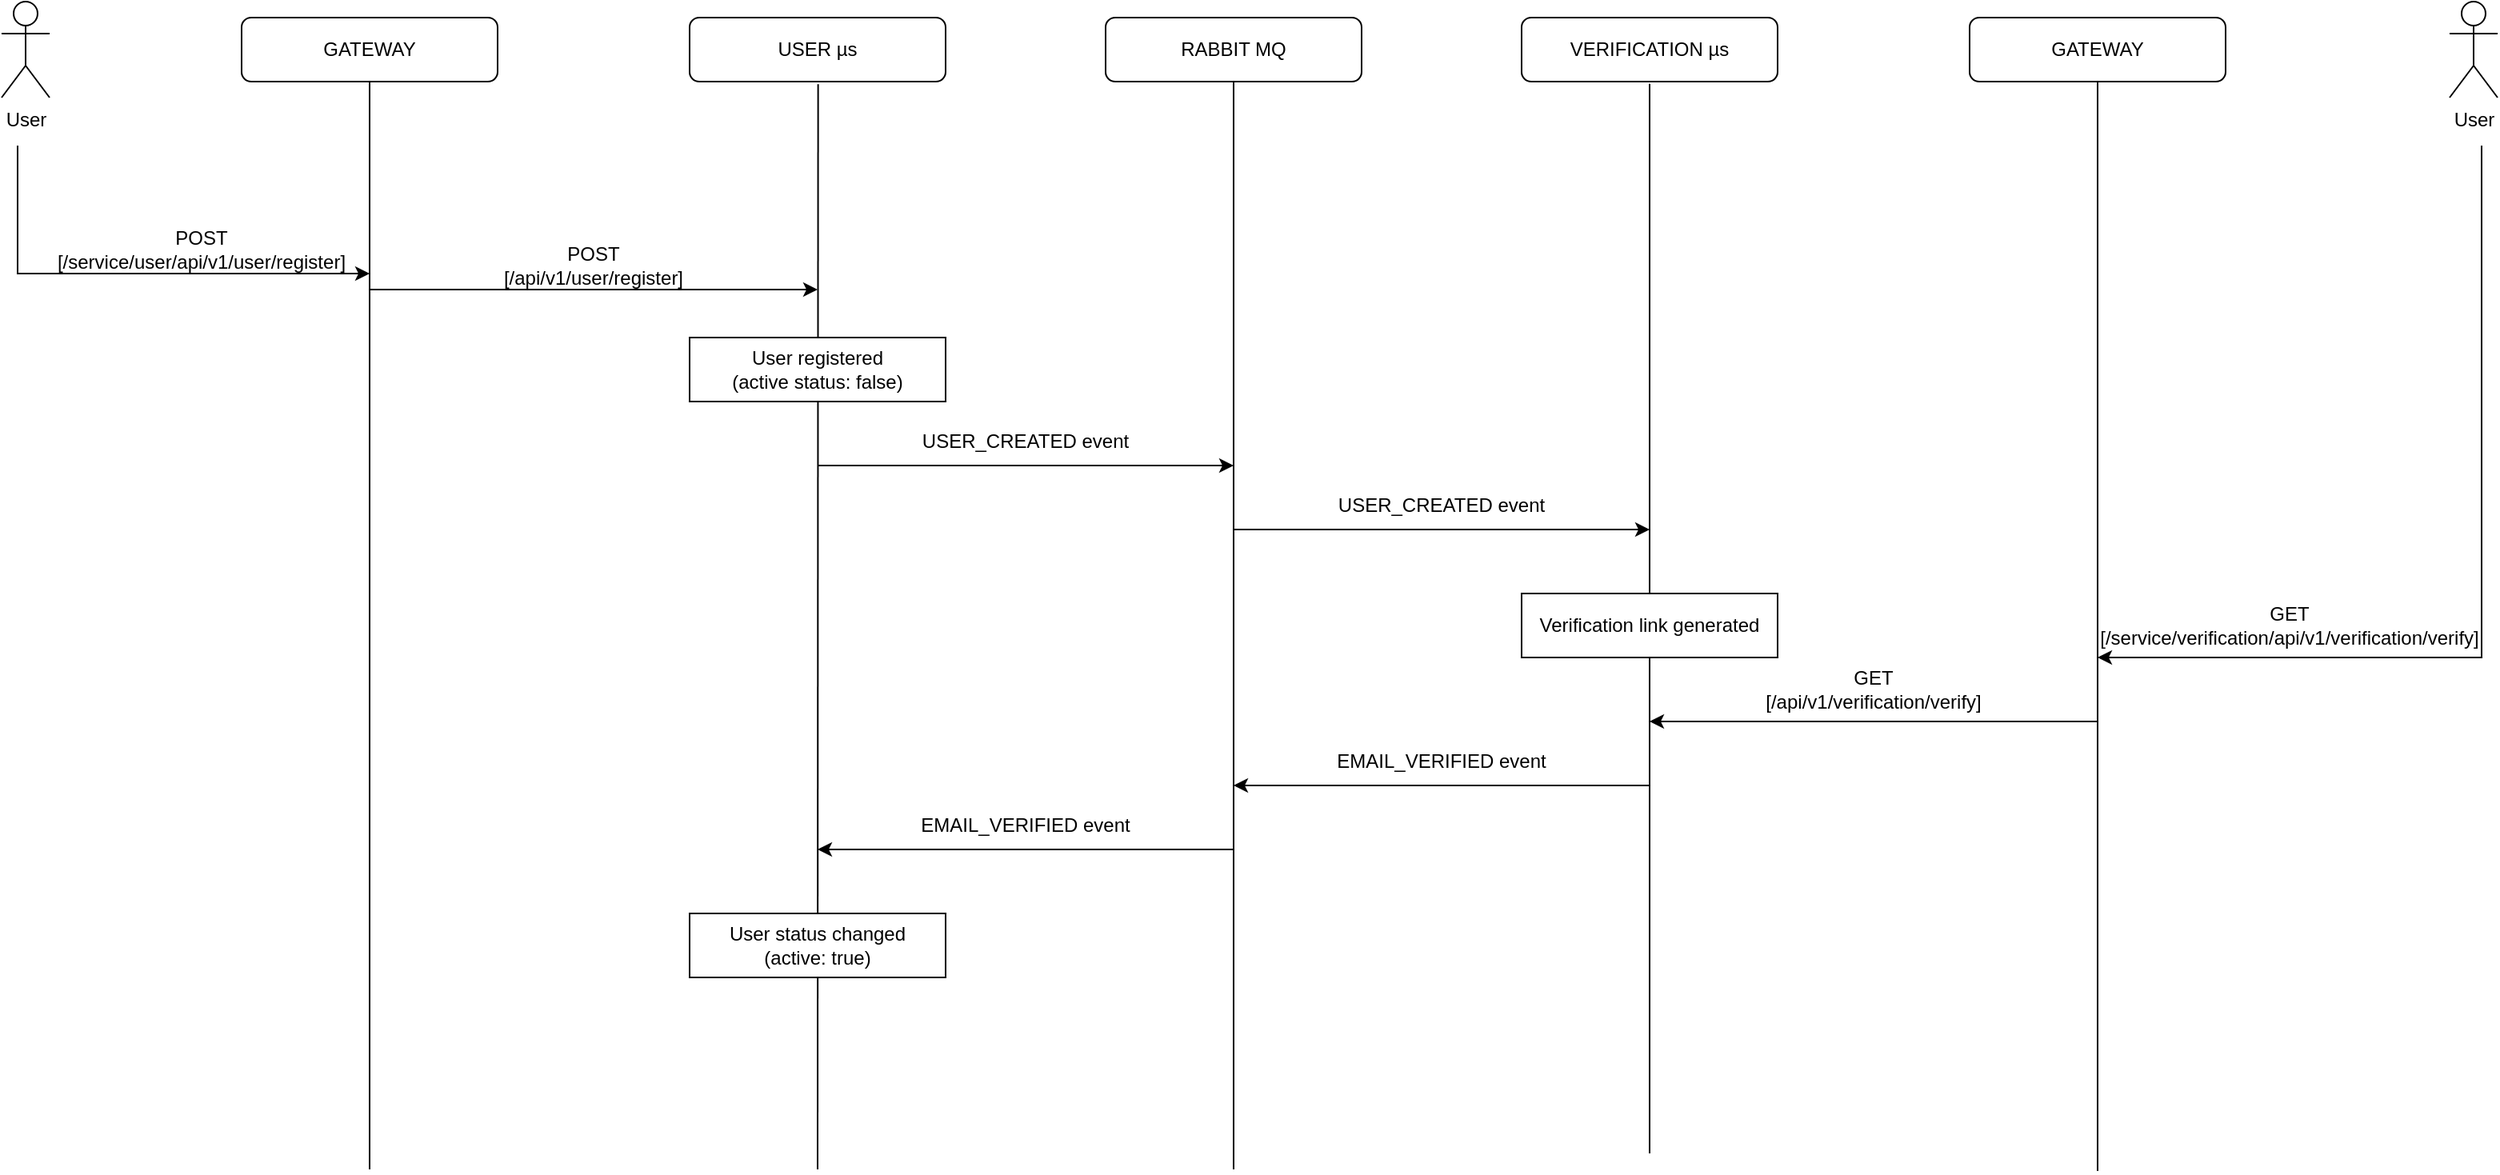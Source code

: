 <mxfile version="20.8.10" type="device"><diagram name="Page-1" id="HFI19iB-Iv91yGhq2qC2"><mxGraphModel dx="2868" dy="1532" grid="1" gridSize="10" guides="1" tooltips="1" connect="1" arrows="1" fold="1" page="1" pageScale="1" pageWidth="1654" pageHeight="1169" math="0" shadow="0"><root><mxCell id="0"/><mxCell id="1" parent="0"/><mxCell id="KnpvO9-KVltA8S0Vdbwx-4" value="" style="rounded=1;whiteSpace=wrap;html=1;" parent="1" vertex="1"><mxGeometry x="480" y="40" width="160" height="40" as="geometry"/></mxCell><mxCell id="KnpvO9-KVltA8S0Vdbwx-5" value="" style="rounded=1;whiteSpace=wrap;html=1;" parent="1" vertex="1"><mxGeometry x="740" y="40" width="160" height="40" as="geometry"/></mxCell><mxCell id="KnpvO9-KVltA8S0Vdbwx-6" value="" style="rounded=1;whiteSpace=wrap;html=1;" parent="1" vertex="1"><mxGeometry x="1000" y="40" width="160" height="40" as="geometry"/></mxCell><mxCell id="KnpvO9-KVltA8S0Vdbwx-9" value="&lt;div&gt;User&lt;/div&gt;" style="shape=umlActor;verticalLabelPosition=bottom;verticalAlign=top;html=1;outlineConnect=0;" parent="1" vertex="1"><mxGeometry x="50" y="30" width="30" height="60" as="geometry"/></mxCell><mxCell id="KnpvO9-KVltA8S0Vdbwx-10" value="&lt;div&gt;User&lt;/div&gt;" style="shape=umlActor;verticalLabelPosition=bottom;verticalAlign=top;html=1;outlineConnect=0;" parent="1" vertex="1"><mxGeometry x="1580" y="30" width="30" height="60" as="geometry"/></mxCell><mxCell id="KnpvO9-KVltA8S0Vdbwx-11" value="USER µs" style="text;html=1;strokeColor=none;fillColor=none;align=center;verticalAlign=middle;whiteSpace=wrap;rounded=0;" parent="1" vertex="1"><mxGeometry x="480" y="45" width="160" height="30" as="geometry"/></mxCell><mxCell id="KnpvO9-KVltA8S0Vdbwx-12" value="RABBIT MQ" style="text;html=1;strokeColor=none;fillColor=none;align=center;verticalAlign=middle;whiteSpace=wrap;rounded=0;" parent="1" vertex="1"><mxGeometry x="740" y="47.5" width="160" height="25" as="geometry"/></mxCell><mxCell id="KnpvO9-KVltA8S0Vdbwx-13" value="&lt;div&gt;VERIFICATION µs&lt;br&gt;&lt;/div&gt;" style="text;html=1;strokeColor=none;fillColor=none;align=center;verticalAlign=middle;whiteSpace=wrap;rounded=0;" parent="1" vertex="1"><mxGeometry x="1000" y="45" width="160" height="30" as="geometry"/></mxCell><mxCell id="KnpvO9-KVltA8S0Vdbwx-14" value="" style="endArrow=none;html=1;rounded=0;entryX=0.502;entryY=1.04;entryDx=0;entryDy=0;entryPerimeter=0;" parent="1" target="KnpvO9-KVltA8S0Vdbwx-4" edge="1"><mxGeometry width="50" height="50" relative="1" as="geometry"><mxPoint x="560" y="760" as="sourcePoint"/><mxPoint x="520" y="90" as="targetPoint"/></mxGeometry></mxCell><mxCell id="KnpvO9-KVltA8S0Vdbwx-15" value="" style="endArrow=none;html=1;rounded=0;entryX=0.5;entryY=1;entryDx=0;entryDy=0;" parent="1" target="KnpvO9-KVltA8S0Vdbwx-5" edge="1"><mxGeometry width="50" height="50" relative="1" as="geometry"><mxPoint x="820" y="760" as="sourcePoint"/><mxPoint x="810" y="100" as="targetPoint"/></mxGeometry></mxCell><mxCell id="KnpvO9-KVltA8S0Vdbwx-16" value="" style="endArrow=none;html=1;rounded=0;entryX=0.5;entryY=1.035;entryDx=0;entryDy=0;entryPerimeter=0;" parent="1" target="KnpvO9-KVltA8S0Vdbwx-6" edge="1"><mxGeometry width="50" height="50" relative="1" as="geometry"><mxPoint x="1080" y="750" as="sourcePoint"/><mxPoint x="1120" y="90" as="targetPoint"/></mxGeometry></mxCell><mxCell id="KnpvO9-KVltA8S0Vdbwx-20" value="" style="endArrow=classic;html=1;rounded=0;" parent="1" edge="1"><mxGeometry width="50" height="50" relative="1" as="geometry"><mxPoint x="60" y="120" as="sourcePoint"/><mxPoint x="280" y="200" as="targetPoint"/><Array as="points"><mxPoint x="60" y="200"/></Array></mxGeometry></mxCell><mxCell id="KnpvO9-KVltA8S0Vdbwx-21" value="&lt;div&gt;POST &lt;br&gt;&lt;/div&gt;&lt;div&gt;[/service/user/api/v1/user/register]&lt;/div&gt;" style="text;html=1;strokeColor=none;fillColor=none;align=center;verticalAlign=middle;whiteSpace=wrap;rounded=0;" parent="1" vertex="1"><mxGeometry x="70" y="170" width="210" height="30" as="geometry"/></mxCell><mxCell id="KnpvO9-KVltA8S0Vdbwx-22" value="" style="rounded=0;whiteSpace=wrap;html=1;" parent="1" vertex="1"><mxGeometry x="480" y="240" width="160" height="40" as="geometry"/></mxCell><mxCell id="KnpvO9-KVltA8S0Vdbwx-23" value="&lt;div&gt;User registered &lt;br&gt;&lt;/div&gt;&lt;div&gt;(active status: false)&lt;/div&gt;" style="text;html=1;strokeColor=none;fillColor=none;align=center;verticalAlign=middle;whiteSpace=wrap;rounded=0;" parent="1" vertex="1"><mxGeometry x="480" y="245" width="160" height="30" as="geometry"/></mxCell><mxCell id="KnpvO9-KVltA8S0Vdbwx-24" value="" style="endArrow=classic;html=1;rounded=0;entryX=1;entryY=1;entryDx=0;entryDy=0;exitX=0;exitY=1;exitDx=0;exitDy=0;" parent="1" target="KnpvO9-KVltA8S0Vdbwx-25" edge="1" source="KnpvO9-KVltA8S0Vdbwx-25"><mxGeometry width="50" height="50" relative="1" as="geometry"><mxPoint x="520" y="320" as="sourcePoint"/><mxPoint x="830" y="320" as="targetPoint"/></mxGeometry></mxCell><mxCell id="KnpvO9-KVltA8S0Vdbwx-25" value="USER_CREATED event" style="text;html=1;strokeColor=none;fillColor=none;align=center;verticalAlign=middle;whiteSpace=wrap;rounded=0;" parent="1" vertex="1"><mxGeometry x="560" y="290" width="260" height="30" as="geometry"/></mxCell><mxCell id="KnpvO9-KVltA8S0Vdbwx-26" value="USER_CREATED event" style="text;html=1;strokeColor=none;fillColor=none;align=center;verticalAlign=middle;whiteSpace=wrap;rounded=0;" parent="1" vertex="1"><mxGeometry x="820" y="330" width="260" height="30" as="geometry"/></mxCell><mxCell id="KnpvO9-KVltA8S0Vdbwx-28" value="" style="endArrow=classic;html=1;rounded=0;" parent="1" edge="1"><mxGeometry width="50" height="50" relative="1" as="geometry"><mxPoint x="820" y="360" as="sourcePoint"/><mxPoint x="1080" y="360" as="targetPoint"/></mxGeometry></mxCell><mxCell id="KnpvO9-KVltA8S0Vdbwx-29" value="" style="rounded=0;whiteSpace=wrap;html=1;" parent="1" vertex="1"><mxGeometry x="1000" y="400" width="160" height="40" as="geometry"/></mxCell><mxCell id="KnpvO9-KVltA8S0Vdbwx-30" value="Verification link generated" style="text;html=1;strokeColor=none;fillColor=none;align=center;verticalAlign=middle;whiteSpace=wrap;rounded=0;" parent="1" vertex="1"><mxGeometry x="1000" y="405" width="160" height="30" as="geometry"/></mxCell><mxCell id="KnpvO9-KVltA8S0Vdbwx-31" value="" style="endArrow=classic;html=1;rounded=0;" parent="1" edge="1"><mxGeometry width="50" height="50" relative="1" as="geometry"><mxPoint x="1600" y="120" as="sourcePoint"/><mxPoint x="1360" y="440" as="targetPoint"/><Array as="points"><mxPoint x="1600" y="440"/></Array></mxGeometry></mxCell><mxCell id="KnpvO9-KVltA8S0Vdbwx-32" value="&lt;div&gt;GET &lt;br&gt;&lt;/div&gt;&lt;div&gt;[/service/verification/api/v1/verification/verify]&lt;/div&gt;" style="text;html=1;strokeColor=none;fillColor=none;align=center;verticalAlign=middle;whiteSpace=wrap;rounded=0;" parent="1" vertex="1"><mxGeometry x="1360" y="400" width="240" height="40" as="geometry"/></mxCell><mxCell id="KnpvO9-KVltA8S0Vdbwx-33" value="" style="endArrow=classic;html=1;rounded=0;exitX=1;exitY=1;exitDx=0;exitDy=0;" parent="1" edge="1" source="KnpvO9-KVltA8S0Vdbwx-34"><mxGeometry width="50" height="50" relative="1" as="geometry"><mxPoint x="1120" y="520" as="sourcePoint"/><mxPoint x="820" y="520" as="targetPoint"/></mxGeometry></mxCell><mxCell id="KnpvO9-KVltA8S0Vdbwx-34" value="EMAIL_VERIFIED event" style="text;html=1;strokeColor=none;fillColor=none;align=center;verticalAlign=middle;whiteSpace=wrap;rounded=0;" parent="1" vertex="1"><mxGeometry x="820" y="490" width="260" height="30" as="geometry"/></mxCell><mxCell id="KnpvO9-KVltA8S0Vdbwx-35" value="EMAIL_VERIFIED event" style="text;html=1;strokeColor=none;fillColor=none;align=center;verticalAlign=middle;whiteSpace=wrap;rounded=0;" parent="1" vertex="1"><mxGeometry x="560" y="530" width="260" height="30" as="geometry"/></mxCell><mxCell id="KnpvO9-KVltA8S0Vdbwx-36" value="" style="endArrow=classic;html=1;rounded=0;entryX=0;entryY=1;entryDx=0;entryDy=0;" parent="1" edge="1" target="KnpvO9-KVltA8S0Vdbwx-35"><mxGeometry width="50" height="50" relative="1" as="geometry"><mxPoint x="820" y="560" as="sourcePoint"/><mxPoint x="600" y="560" as="targetPoint"/></mxGeometry></mxCell><mxCell id="KnpvO9-KVltA8S0Vdbwx-37" value="" style="rounded=0;whiteSpace=wrap;html=1;" parent="1" vertex="1"><mxGeometry x="480" y="600" width="160" height="40" as="geometry"/></mxCell><mxCell id="KnpvO9-KVltA8S0Vdbwx-38" value="&lt;div&gt;User status changed &lt;br&gt;&lt;/div&gt;&lt;div&gt;(active: true)&lt;br&gt;&lt;/div&gt;" style="text;html=1;strokeColor=none;fillColor=none;align=center;verticalAlign=middle;whiteSpace=wrap;rounded=0;" parent="1" vertex="1"><mxGeometry x="480" y="605" width="160" height="30" as="geometry"/></mxCell><mxCell id="9Pb5agq0F7fcphkb_LVd-5" value="" style="rounded=1;whiteSpace=wrap;html=1;" vertex="1" parent="1"><mxGeometry x="200" y="40" width="160" height="40" as="geometry"/></mxCell><mxCell id="9Pb5agq0F7fcphkb_LVd-6" value="" style="rounded=1;whiteSpace=wrap;html=1;" vertex="1" parent="1"><mxGeometry x="1280" y="40" width="160" height="40" as="geometry"/></mxCell><mxCell id="9Pb5agq0F7fcphkb_LVd-7" value="GATEWAY" style="text;html=1;strokeColor=none;fillColor=none;align=center;verticalAlign=middle;whiteSpace=wrap;rounded=0;" vertex="1" parent="1"><mxGeometry x="1280" y="45" width="160" height="30" as="geometry"/></mxCell><mxCell id="9Pb5agq0F7fcphkb_LVd-11" value="GATEWAY" style="text;html=1;strokeColor=none;fillColor=none;align=center;verticalAlign=middle;whiteSpace=wrap;rounded=0;" vertex="1" parent="1"><mxGeometry x="200" y="45" width="160" height="30" as="geometry"/></mxCell><mxCell id="9Pb5agq0F7fcphkb_LVd-12" value="" style="endArrow=none;html=1;rounded=0;entryX=0.5;entryY=1;entryDx=0;entryDy=0;" edge="1" parent="1" target="9Pb5agq0F7fcphkb_LVd-6"><mxGeometry width="50" height="50" relative="1" as="geometry"><mxPoint x="1360" y="760.952" as="sourcePoint"/><mxPoint x="1110" y="320" as="targetPoint"/></mxGeometry></mxCell><mxCell id="9Pb5agq0F7fcphkb_LVd-13" value="" style="endArrow=none;html=1;rounded=0;entryX=0.5;entryY=1;entryDx=0;entryDy=0;" edge="1" parent="1" target="9Pb5agq0F7fcphkb_LVd-5"><mxGeometry width="50" height="50" relative="1" as="geometry"><mxPoint x="280" y="760" as="sourcePoint"/><mxPoint x="410" y="310" as="targetPoint"/></mxGeometry></mxCell><mxCell id="9Pb5agq0F7fcphkb_LVd-14" value="" style="endArrow=classic;html=1;rounded=0;entryX=1;entryY=1;entryDx=0;entryDy=0;" edge="1" parent="1" target="9Pb5agq0F7fcphkb_LVd-15"><mxGeometry width="50" height="50" relative="1" as="geometry"><mxPoint x="280" y="210" as="sourcePoint"/><mxPoint x="600" y="210" as="targetPoint"/></mxGeometry></mxCell><mxCell id="9Pb5agq0F7fcphkb_LVd-15" value="&lt;div&gt;POST &lt;br&gt;&lt;/div&gt;&lt;div&gt;[/api/v1/user/register]&lt;/div&gt;" style="text;html=1;strokeColor=none;fillColor=none;align=center;verticalAlign=middle;whiteSpace=wrap;rounded=0;" vertex="1" parent="1"><mxGeometry x="280" y="180" width="280" height="30" as="geometry"/></mxCell><mxCell id="9Pb5agq0F7fcphkb_LVd-16" value="" style="endArrow=classic;html=1;rounded=0;" edge="1" parent="1"><mxGeometry width="50" height="50" relative="1" as="geometry"><mxPoint x="1360" y="480" as="sourcePoint"/><mxPoint x="1080" y="480" as="targetPoint"/></mxGeometry></mxCell><mxCell id="9Pb5agq0F7fcphkb_LVd-17" value="&lt;div&gt;GET &lt;br&gt;&lt;/div&gt;&lt;div&gt;[/api/v1/verification/verify]&lt;/div&gt;" style="text;html=1;strokeColor=none;fillColor=none;align=center;verticalAlign=middle;whiteSpace=wrap;rounded=0;" vertex="1" parent="1"><mxGeometry x="1080" y="440" width="280" height="40" as="geometry"/></mxCell></root></mxGraphModel></diagram></mxfile>